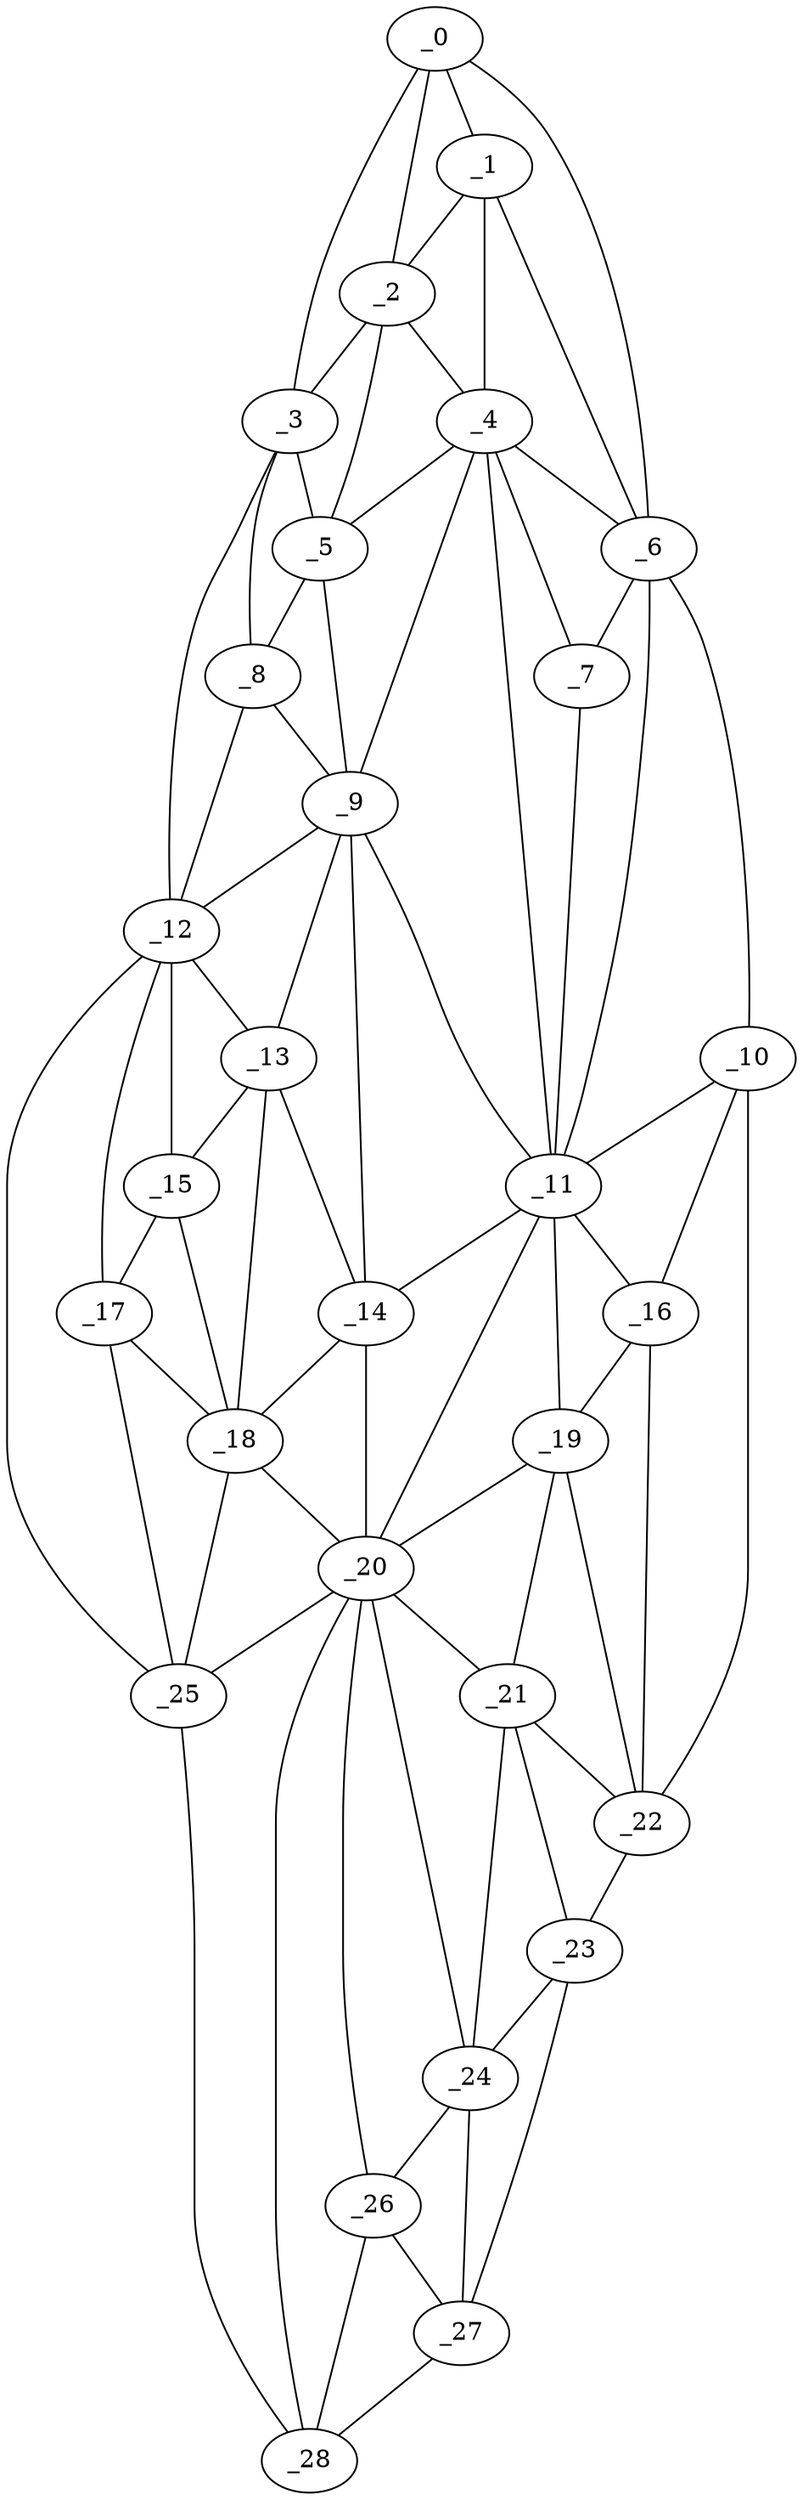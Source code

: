 graph "obj32__85.gxl" {
	_0	 [x=13,
		y=73];
	_1	 [x=18,
		y=68];
	_0 -- _1	 [valence=1];
	_2	 [x=29,
		y=38];
	_0 -- _2	 [valence=2];
	_3	 [x=32,
		y=16];
	_0 -- _3	 [valence=1];
	_6	 [x=35,
		y=83];
	_0 -- _6	 [valence=1];
	_1 -- _2	 [valence=2];
	_4	 [x=33,
		y=68];
	_1 -- _4	 [valence=1];
	_1 -- _6	 [valence=2];
	_2 -- _3	 [valence=2];
	_2 -- _4	 [valence=1];
	_5	 [x=34,
		y=39];
	_2 -- _5	 [valence=2];
	_3 -- _5	 [valence=2];
	_8	 [x=51,
		y=20];
	_3 -- _8	 [valence=1];
	_12	 [x=64,
		y=14];
	_3 -- _12	 [valence=1];
	_4 -- _5	 [valence=1];
	_4 -- _6	 [valence=2];
	_7	 [x=36,
		y=72];
	_4 -- _7	 [valence=2];
	_9	 [x=56,
		y=38];
	_4 -- _9	 [valence=2];
	_11	 [x=57,
		y=70];
	_4 -- _11	 [valence=2];
	_5 -- _8	 [valence=2];
	_5 -- _9	 [valence=2];
	_6 -- _7	 [valence=1];
	_10	 [x=56,
		y=90];
	_6 -- _10	 [valence=1];
	_6 -- _11	 [valence=2];
	_7 -- _11	 [valence=2];
	_8 -- _9	 [valence=1];
	_8 -- _12	 [valence=2];
	_9 -- _11	 [valence=2];
	_9 -- _12	 [valence=2];
	_13	 [x=73,
		y=36];
	_9 -- _13	 [valence=2];
	_14	 [x=77,
		y=44];
	_9 -- _14	 [valence=2];
	_10 -- _11	 [valence=1];
	_16	 [x=83,
		y=87];
	_10 -- _16	 [valence=2];
	_22	 [x=94,
		y=88];
	_10 -- _22	 [valence=1];
	_11 -- _14	 [valence=2];
	_11 -- _16	 [valence=2];
	_19	 [x=87,
		y=82];
	_11 -- _19	 [valence=2];
	_20	 [x=90,
		y=49];
	_11 -- _20	 [valence=2];
	_12 -- _13	 [valence=1];
	_15	 [x=81,
		y=27];
	_12 -- _15	 [valence=1];
	_17	 [x=85,
		y=27];
	_12 -- _17	 [valence=2];
	_25	 [x=120,
		y=41];
	_12 -- _25	 [valence=1];
	_13 -- _14	 [valence=2];
	_13 -- _15	 [valence=2];
	_18	 [x=87,
		y=43];
	_13 -- _18	 [valence=2];
	_14 -- _18	 [valence=2];
	_14 -- _20	 [valence=1];
	_15 -- _17	 [valence=2];
	_15 -- _18	 [valence=1];
	_16 -- _19	 [valence=2];
	_16 -- _22	 [valence=2];
	_17 -- _18	 [valence=2];
	_17 -- _25	 [valence=2];
	_18 -- _20	 [valence=2];
	_18 -- _25	 [valence=1];
	_19 -- _20	 [valence=1];
	_21	 [x=94,
		y=82];
	_19 -- _21	 [valence=2];
	_19 -- _22	 [valence=2];
	_20 -- _21	 [valence=2];
	_24	 [x=115,
		y=76];
	_20 -- _24	 [valence=1];
	_20 -- _25	 [valence=2];
	_26	 [x=122,
		y=68];
	_20 -- _26	 [valence=2];
	_28	 [x=123,
		y=50];
	_20 -- _28	 [valence=2];
	_21 -- _22	 [valence=1];
	_23	 [x=102,
		y=86];
	_21 -- _23	 [valence=2];
	_21 -- _24	 [valence=2];
	_22 -- _23	 [valence=1];
	_23 -- _24	 [valence=2];
	_27	 [x=122,
		y=81];
	_23 -- _27	 [valence=1];
	_24 -- _26	 [valence=2];
	_24 -- _27	 [valence=2];
	_25 -- _28	 [valence=1];
	_26 -- _27	 [valence=1];
	_26 -- _28	 [valence=1];
	_27 -- _28	 [valence=1];
}
